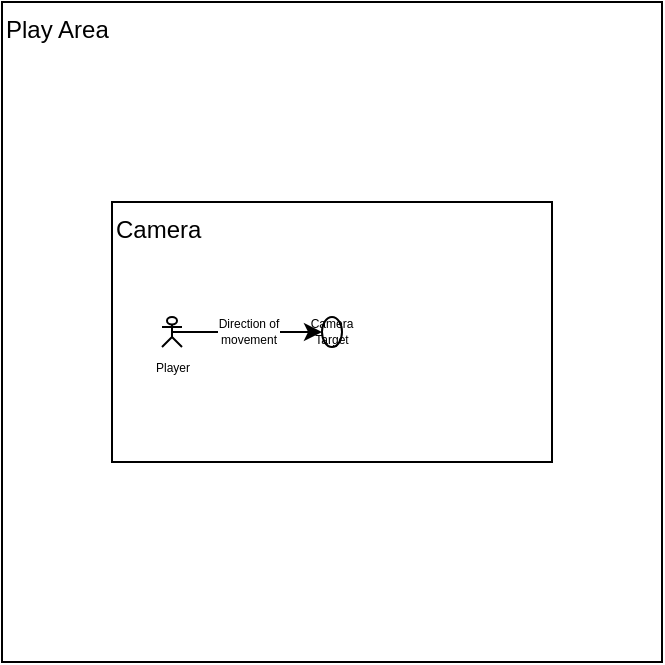<mxfile version="13.8.0" type="github">
  <diagram id="nmtEte6CQkPldxOrCSio" name="Page-1">
    <mxGraphModel dx="525" dy="337" grid="1" gridSize="10" guides="1" tooltips="1" connect="1" arrows="1" fold="1" page="1" pageScale="1" pageWidth="850" pageHeight="1100" math="0" shadow="0">
      <root>
        <mxCell id="0" />
        <mxCell id="1" parent="0" />
        <mxCell id="HozGoDfqKZPIby4rbrbr-1" value="&lt;div&gt;Play Area&lt;br&gt;&lt;/div&gt;" style="whiteSpace=wrap;html=1;aspect=fixed;verticalAlign=top;align=left;" vertex="1" parent="1">
          <mxGeometry x="220" y="170" width="330" height="330" as="geometry" />
        </mxCell>
        <mxCell id="HozGoDfqKZPIby4rbrbr-2" value="&lt;div align=&quot;left&quot;&gt;Camera&lt;br&gt;&lt;/div&gt;&lt;div align=&quot;left&quot;&gt;&lt;br&gt;&lt;/div&gt;" style="rounded=0;whiteSpace=wrap;html=1;align=left;verticalAlign=top;" vertex="1" parent="1">
          <mxGeometry x="275" y="270" width="220" height="130" as="geometry" />
        </mxCell>
        <mxCell id="HozGoDfqKZPIby4rbrbr-3" value="&lt;div style=&quot;font-size: 6px;&quot;&gt;Player&lt;/div&gt;&lt;div style=&quot;font-size: 6px;&quot;&gt;&lt;br style=&quot;font-size: 6px;&quot;&gt;&lt;/div&gt;" style="shape=umlActor;verticalLabelPosition=bottom;verticalAlign=top;html=1;outlineConnect=0;align=center;fontSize=6;" vertex="1" parent="1">
          <mxGeometry x="300" y="327.5" width="10" height="15" as="geometry" />
        </mxCell>
        <mxCell id="HozGoDfqKZPIby4rbrbr-5" value="&lt;div&gt;Direction of&lt;/div&gt;&lt;div&gt;movement&lt;br&gt;&lt;/div&gt;" style="endArrow=classic;html=1;fontSize=6;exitX=0.5;exitY=0.5;exitDx=0;exitDy=0;exitPerimeter=0;" edge="1" parent="1" source="HozGoDfqKZPIby4rbrbr-3">
          <mxGeometry width="50" height="50" relative="1" as="geometry">
            <mxPoint x="390" y="390" as="sourcePoint" />
            <mxPoint x="380" y="335" as="targetPoint" />
          </mxGeometry>
        </mxCell>
        <mxCell id="HozGoDfqKZPIby4rbrbr-6" value="&lt;div&gt;Camera&lt;/div&gt;&lt;div&gt;Target&lt;br&gt;&lt;/div&gt;" style="ellipse;whiteSpace=wrap;html=1;fontSize=6;align=center;" vertex="1" parent="1">
          <mxGeometry x="380" y="327.5" width="10" height="15" as="geometry" />
        </mxCell>
      </root>
    </mxGraphModel>
  </diagram>
</mxfile>
